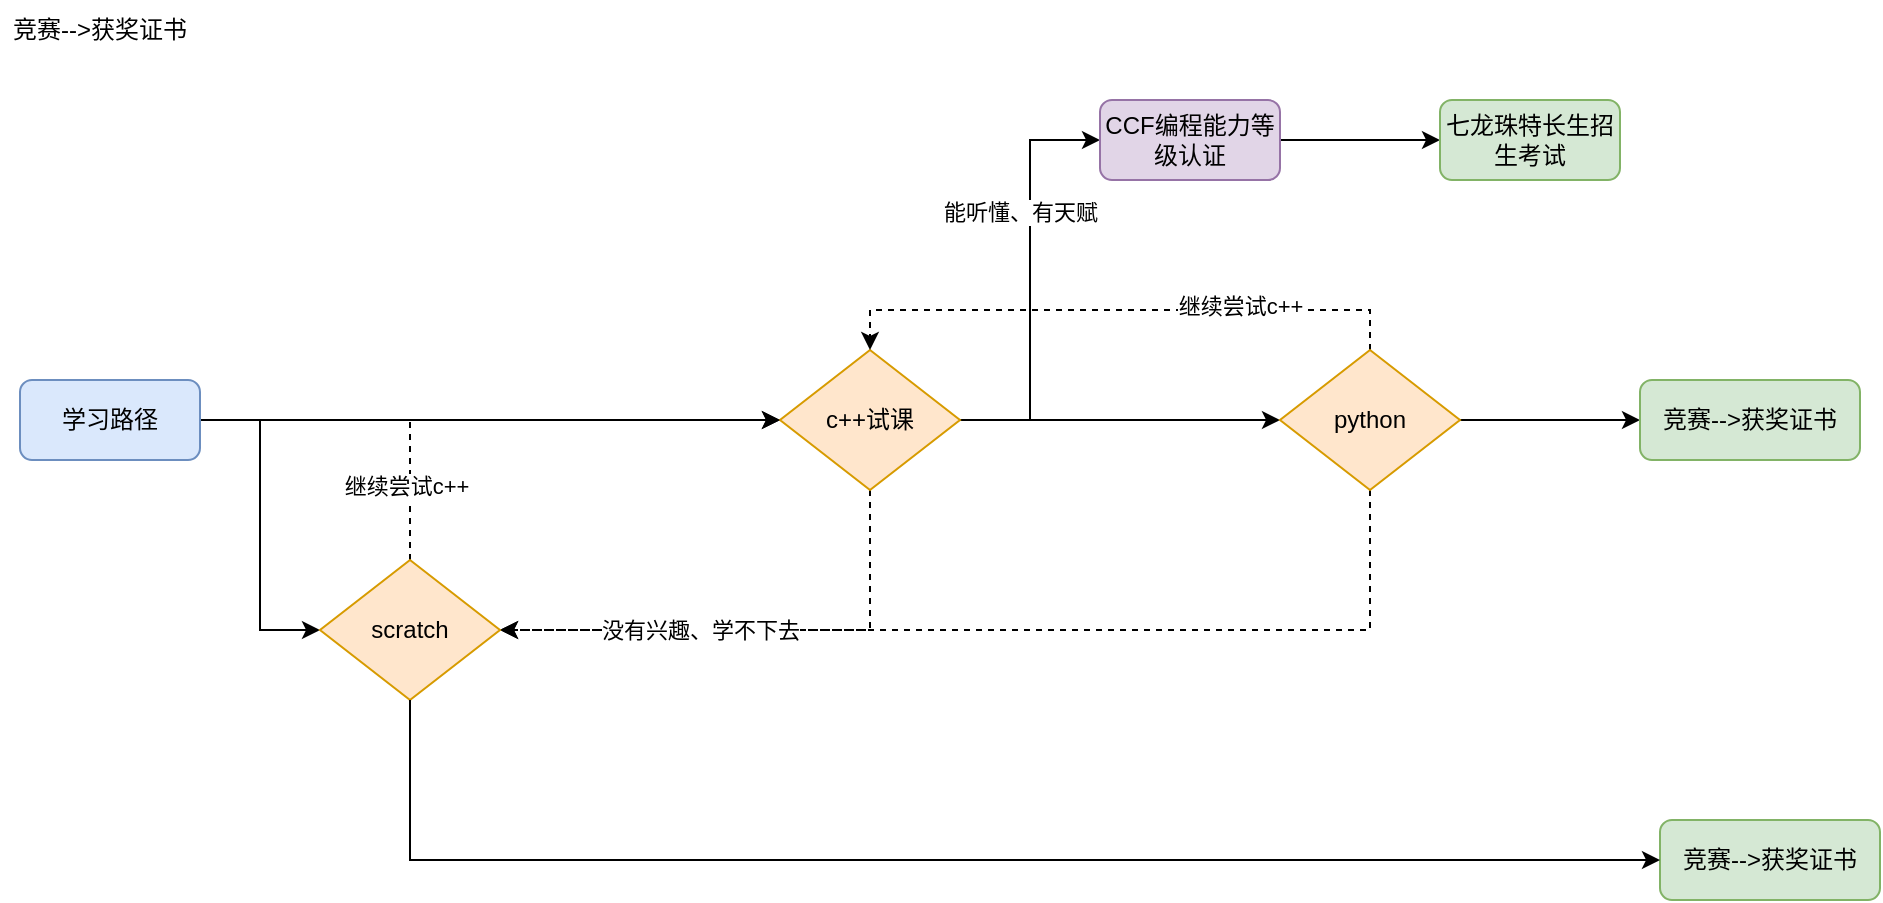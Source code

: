 <mxfile version="26.2.14">
  <diagram name="Page-1" id="52a04d89-c75d-2922-d76d-85b35f80e030">
    <mxGraphModel dx="1170" dy="669" grid="1" gridSize="10" guides="1" tooltips="1" connect="1" arrows="1" fold="1" page="1" pageScale="1" pageWidth="1100" pageHeight="850" background="none" math="0" shadow="0">
      <root>
        <mxCell id="0" />
        <mxCell id="1" parent="0" />
        <mxCell id="OdnS9hcuA0Ocz9xrUDnw-12" style="edgeStyle=orthogonalEdgeStyle;rounded=0;orthogonalLoop=1;jettySize=auto;html=1;entryX=0;entryY=0.5;entryDx=0;entryDy=0;" edge="1" parent="1" source="OdnS9hcuA0Ocz9xrUDnw-1" target="OdnS9hcuA0Ocz9xrUDnw-11">
          <mxGeometry relative="1" as="geometry" />
        </mxCell>
        <mxCell id="OdnS9hcuA0Ocz9xrUDnw-29" style="edgeStyle=orthogonalEdgeStyle;rounded=0;orthogonalLoop=1;jettySize=auto;html=1;entryX=0;entryY=0.5;entryDx=0;entryDy=0;" edge="1" parent="1" source="OdnS9hcuA0Ocz9xrUDnw-1" target="OdnS9hcuA0Ocz9xrUDnw-26">
          <mxGeometry relative="1" as="geometry" />
        </mxCell>
        <mxCell id="OdnS9hcuA0Ocz9xrUDnw-1" value="学习路径" style="rounded=1;whiteSpace=wrap;html=1;fillColor=#dae8fc;strokeColor=#6c8ebf;" vertex="1" parent="1">
          <mxGeometry x="80" y="230" width="90" height="40" as="geometry" />
        </mxCell>
        <mxCell id="OdnS9hcuA0Ocz9xrUDnw-9" value="竞赛--&amp;gt;获奖证书" style="text;html=1;align=center;verticalAlign=middle;whiteSpace=wrap;rounded=0;" vertex="1" parent="1">
          <mxGeometry x="70" y="40" width="100" height="30" as="geometry" />
        </mxCell>
        <mxCell id="OdnS9hcuA0Ocz9xrUDnw-30" style="edgeStyle=orthogonalEdgeStyle;rounded=0;orthogonalLoop=1;jettySize=auto;html=1;" edge="1" parent="1" source="OdnS9hcuA0Ocz9xrUDnw-11" target="OdnS9hcuA0Ocz9xrUDnw-23">
          <mxGeometry relative="1" as="geometry" />
        </mxCell>
        <mxCell id="OdnS9hcuA0Ocz9xrUDnw-31" style="edgeStyle=orthogonalEdgeStyle;rounded=0;orthogonalLoop=1;jettySize=auto;html=1;entryX=0;entryY=0.5;entryDx=0;entryDy=0;" edge="1" parent="1" source="OdnS9hcuA0Ocz9xrUDnw-11" target="OdnS9hcuA0Ocz9xrUDnw-21">
          <mxGeometry relative="1" as="geometry" />
        </mxCell>
        <mxCell id="OdnS9hcuA0Ocz9xrUDnw-32" value="能听懂、有天赋" style="edgeLabel;html=1;align=center;verticalAlign=middle;resizable=0;points=[];" vertex="1" connectable="0" parent="OdnS9hcuA0Ocz9xrUDnw-31">
          <mxGeometry x="0.034" y="9" relative="1" as="geometry">
            <mxPoint x="4" y="-31" as="offset" />
          </mxGeometry>
        </mxCell>
        <mxCell id="OdnS9hcuA0Ocz9xrUDnw-47" style="edgeStyle=orthogonalEdgeStyle;rounded=0;orthogonalLoop=1;jettySize=auto;html=1;entryX=1;entryY=0.5;entryDx=0;entryDy=0;exitX=0.5;exitY=1;exitDx=0;exitDy=0;dashed=1;" edge="1" parent="1" source="OdnS9hcuA0Ocz9xrUDnw-11" target="OdnS9hcuA0Ocz9xrUDnw-26">
          <mxGeometry relative="1" as="geometry">
            <mxPoint x="540" y="302.5" as="sourcePoint" />
            <mxPoint x="400" y="407.5" as="targetPoint" />
          </mxGeometry>
        </mxCell>
        <mxCell id="OdnS9hcuA0Ocz9xrUDnw-11" value="c++试课" style="rhombus;whiteSpace=wrap;html=1;fillColor=#ffe6cc;strokeColor=#d79b00;" vertex="1" parent="1">
          <mxGeometry x="460" y="215" width="90" height="70" as="geometry" />
        </mxCell>
        <mxCell id="OdnS9hcuA0Ocz9xrUDnw-15" value="竞赛--&amp;gt;获奖证书" style="rounded=1;whiteSpace=wrap;html=1;fillColor=#d5e8d4;strokeColor=#82b366;" vertex="1" parent="1">
          <mxGeometry x="900" y="450" width="110" height="40" as="geometry" />
        </mxCell>
        <mxCell id="OdnS9hcuA0Ocz9xrUDnw-33" style="edgeStyle=orthogonalEdgeStyle;rounded=0;orthogonalLoop=1;jettySize=auto;html=1;entryX=0;entryY=0.5;entryDx=0;entryDy=0;" edge="1" parent="1" source="OdnS9hcuA0Ocz9xrUDnw-21" target="OdnS9hcuA0Ocz9xrUDnw-22">
          <mxGeometry relative="1" as="geometry" />
        </mxCell>
        <mxCell id="OdnS9hcuA0Ocz9xrUDnw-21" value="CCF编程能力等级认证" style="rounded=1;whiteSpace=wrap;html=1;fillColor=#e1d5e7;strokeColor=#9673a6;" vertex="1" parent="1">
          <mxGeometry x="620" y="90" width="90" height="40" as="geometry" />
        </mxCell>
        <mxCell id="OdnS9hcuA0Ocz9xrUDnw-22" value="七龙珠特长生招生考试" style="rounded=1;whiteSpace=wrap;html=1;fillColor=#d5e8d4;strokeColor=#82b366;" vertex="1" parent="1">
          <mxGeometry x="790" y="90" width="90" height="40" as="geometry" />
        </mxCell>
        <mxCell id="OdnS9hcuA0Ocz9xrUDnw-36" style="edgeStyle=orthogonalEdgeStyle;rounded=0;orthogonalLoop=1;jettySize=auto;html=1;entryX=1;entryY=0.5;entryDx=0;entryDy=0;exitX=0.5;exitY=1;exitDx=0;exitDy=0;dashed=1;" edge="1" parent="1" source="OdnS9hcuA0Ocz9xrUDnw-23" target="OdnS9hcuA0Ocz9xrUDnw-26">
          <mxGeometry relative="1" as="geometry">
            <mxPoint x="320" y="450" as="sourcePoint" />
            <mxPoint x="410" y="615" as="targetPoint" />
            <Array as="points">
              <mxPoint x="755" y="355" />
            </Array>
          </mxGeometry>
        </mxCell>
        <mxCell id="OdnS9hcuA0Ocz9xrUDnw-38" value="没有兴趣、学不下去" style="edgeLabel;html=1;align=center;verticalAlign=middle;resizable=0;points=[];" vertex="1" connectable="0" parent="OdnS9hcuA0Ocz9xrUDnw-36">
          <mxGeometry x="-0.292" y="-1" relative="1" as="geometry">
            <mxPoint x="-226" y="1" as="offset" />
          </mxGeometry>
        </mxCell>
        <mxCell id="OdnS9hcuA0Ocz9xrUDnw-42" style="edgeStyle=orthogonalEdgeStyle;rounded=0;orthogonalLoop=1;jettySize=auto;html=1;entryX=0.5;entryY=0;entryDx=0;entryDy=0;dashed=1;exitX=0.5;exitY=0;exitDx=0;exitDy=0;" edge="1" parent="1" source="OdnS9hcuA0Ocz9xrUDnw-23" target="OdnS9hcuA0Ocz9xrUDnw-11">
          <mxGeometry relative="1" as="geometry">
            <Array as="points">
              <mxPoint x="755" y="195" />
              <mxPoint x="505" y="195" />
            </Array>
          </mxGeometry>
        </mxCell>
        <mxCell id="OdnS9hcuA0Ocz9xrUDnw-43" value="继续尝试c++" style="edgeLabel;html=1;align=center;verticalAlign=middle;resizable=0;points=[];" vertex="1" connectable="0" parent="OdnS9hcuA0Ocz9xrUDnw-42">
          <mxGeometry x="-0.41" y="-2" relative="1" as="geometry">
            <mxPoint as="offset" />
          </mxGeometry>
        </mxCell>
        <mxCell id="OdnS9hcuA0Ocz9xrUDnw-50" style="edgeStyle=orthogonalEdgeStyle;rounded=0;orthogonalLoop=1;jettySize=auto;html=1;entryX=0;entryY=0.5;entryDx=0;entryDy=0;" edge="1" parent="1" source="OdnS9hcuA0Ocz9xrUDnw-23" target="OdnS9hcuA0Ocz9xrUDnw-51">
          <mxGeometry relative="1" as="geometry">
            <mxPoint x="890" y="250" as="targetPoint" />
          </mxGeometry>
        </mxCell>
        <mxCell id="OdnS9hcuA0Ocz9xrUDnw-23" value="python" style="rhombus;whiteSpace=wrap;html=1;fillColor=#ffe6cc;strokeColor=#d79b00;" vertex="1" parent="1">
          <mxGeometry x="710" y="215" width="90" height="70" as="geometry" />
        </mxCell>
        <mxCell id="OdnS9hcuA0Ocz9xrUDnw-48" style="edgeStyle=orthogonalEdgeStyle;rounded=0;orthogonalLoop=1;jettySize=auto;html=1;entryX=0;entryY=0.5;entryDx=0;entryDy=0;dashed=1;" edge="1" parent="1" source="OdnS9hcuA0Ocz9xrUDnw-26" target="OdnS9hcuA0Ocz9xrUDnw-11">
          <mxGeometry relative="1" as="geometry">
            <Array as="points">
              <mxPoint x="275" y="250" />
            </Array>
          </mxGeometry>
        </mxCell>
        <mxCell id="OdnS9hcuA0Ocz9xrUDnw-49" value="继续尝试c++" style="edgeLabel;html=1;align=center;verticalAlign=middle;resizable=0;points=[];" vertex="1" connectable="0" parent="OdnS9hcuA0Ocz9xrUDnw-48">
          <mxGeometry x="-0.71" y="2" relative="1" as="geometry">
            <mxPoint as="offset" />
          </mxGeometry>
        </mxCell>
        <mxCell id="OdnS9hcuA0Ocz9xrUDnw-26" value="scratch" style="rhombus;whiteSpace=wrap;html=1;fillColor=#ffe6cc;strokeColor=#d79b00;" vertex="1" parent="1">
          <mxGeometry x="230" y="320" width="90" height="70" as="geometry" />
        </mxCell>
        <mxCell id="OdnS9hcuA0Ocz9xrUDnw-46" value="" style="endArrow=classic;html=1;rounded=0;exitX=0.5;exitY=1;exitDx=0;exitDy=0;entryX=0;entryY=0.5;entryDx=0;entryDy=0;" edge="1" parent="1" source="OdnS9hcuA0Ocz9xrUDnw-26" target="OdnS9hcuA0Ocz9xrUDnw-15">
          <mxGeometry width="50" height="50" relative="1" as="geometry">
            <mxPoint x="440" y="510" as="sourcePoint" />
            <mxPoint x="490" y="460" as="targetPoint" />
            <Array as="points">
              <mxPoint x="275" y="470" />
            </Array>
          </mxGeometry>
        </mxCell>
        <mxCell id="OdnS9hcuA0Ocz9xrUDnw-51" value="竞赛--&amp;gt;获奖证书" style="rounded=1;whiteSpace=wrap;html=1;fillColor=#d5e8d4;strokeColor=#82b366;" vertex="1" parent="1">
          <mxGeometry x="890" y="230" width="110" height="40" as="geometry" />
        </mxCell>
      </root>
    </mxGraphModel>
  </diagram>
</mxfile>
